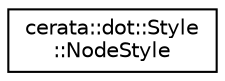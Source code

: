digraph "Graphical Class Hierarchy"
{
 // LATEX_PDF_SIZE
  edge [fontname="Helvetica",fontsize="10",labelfontname="Helvetica",labelfontsize="10"];
  node [fontname="Helvetica",fontsize="10",shape=record];
  rankdir="LR";
  Node0 [label="cerata::dot::Style\l::NodeStyle",height=0.2,width=0.4,color="black", fillcolor="white", style="filled",URL="$structcerata_1_1dot_1_1_style_1_1_node_style.html",tooltip="Node style."];
}
